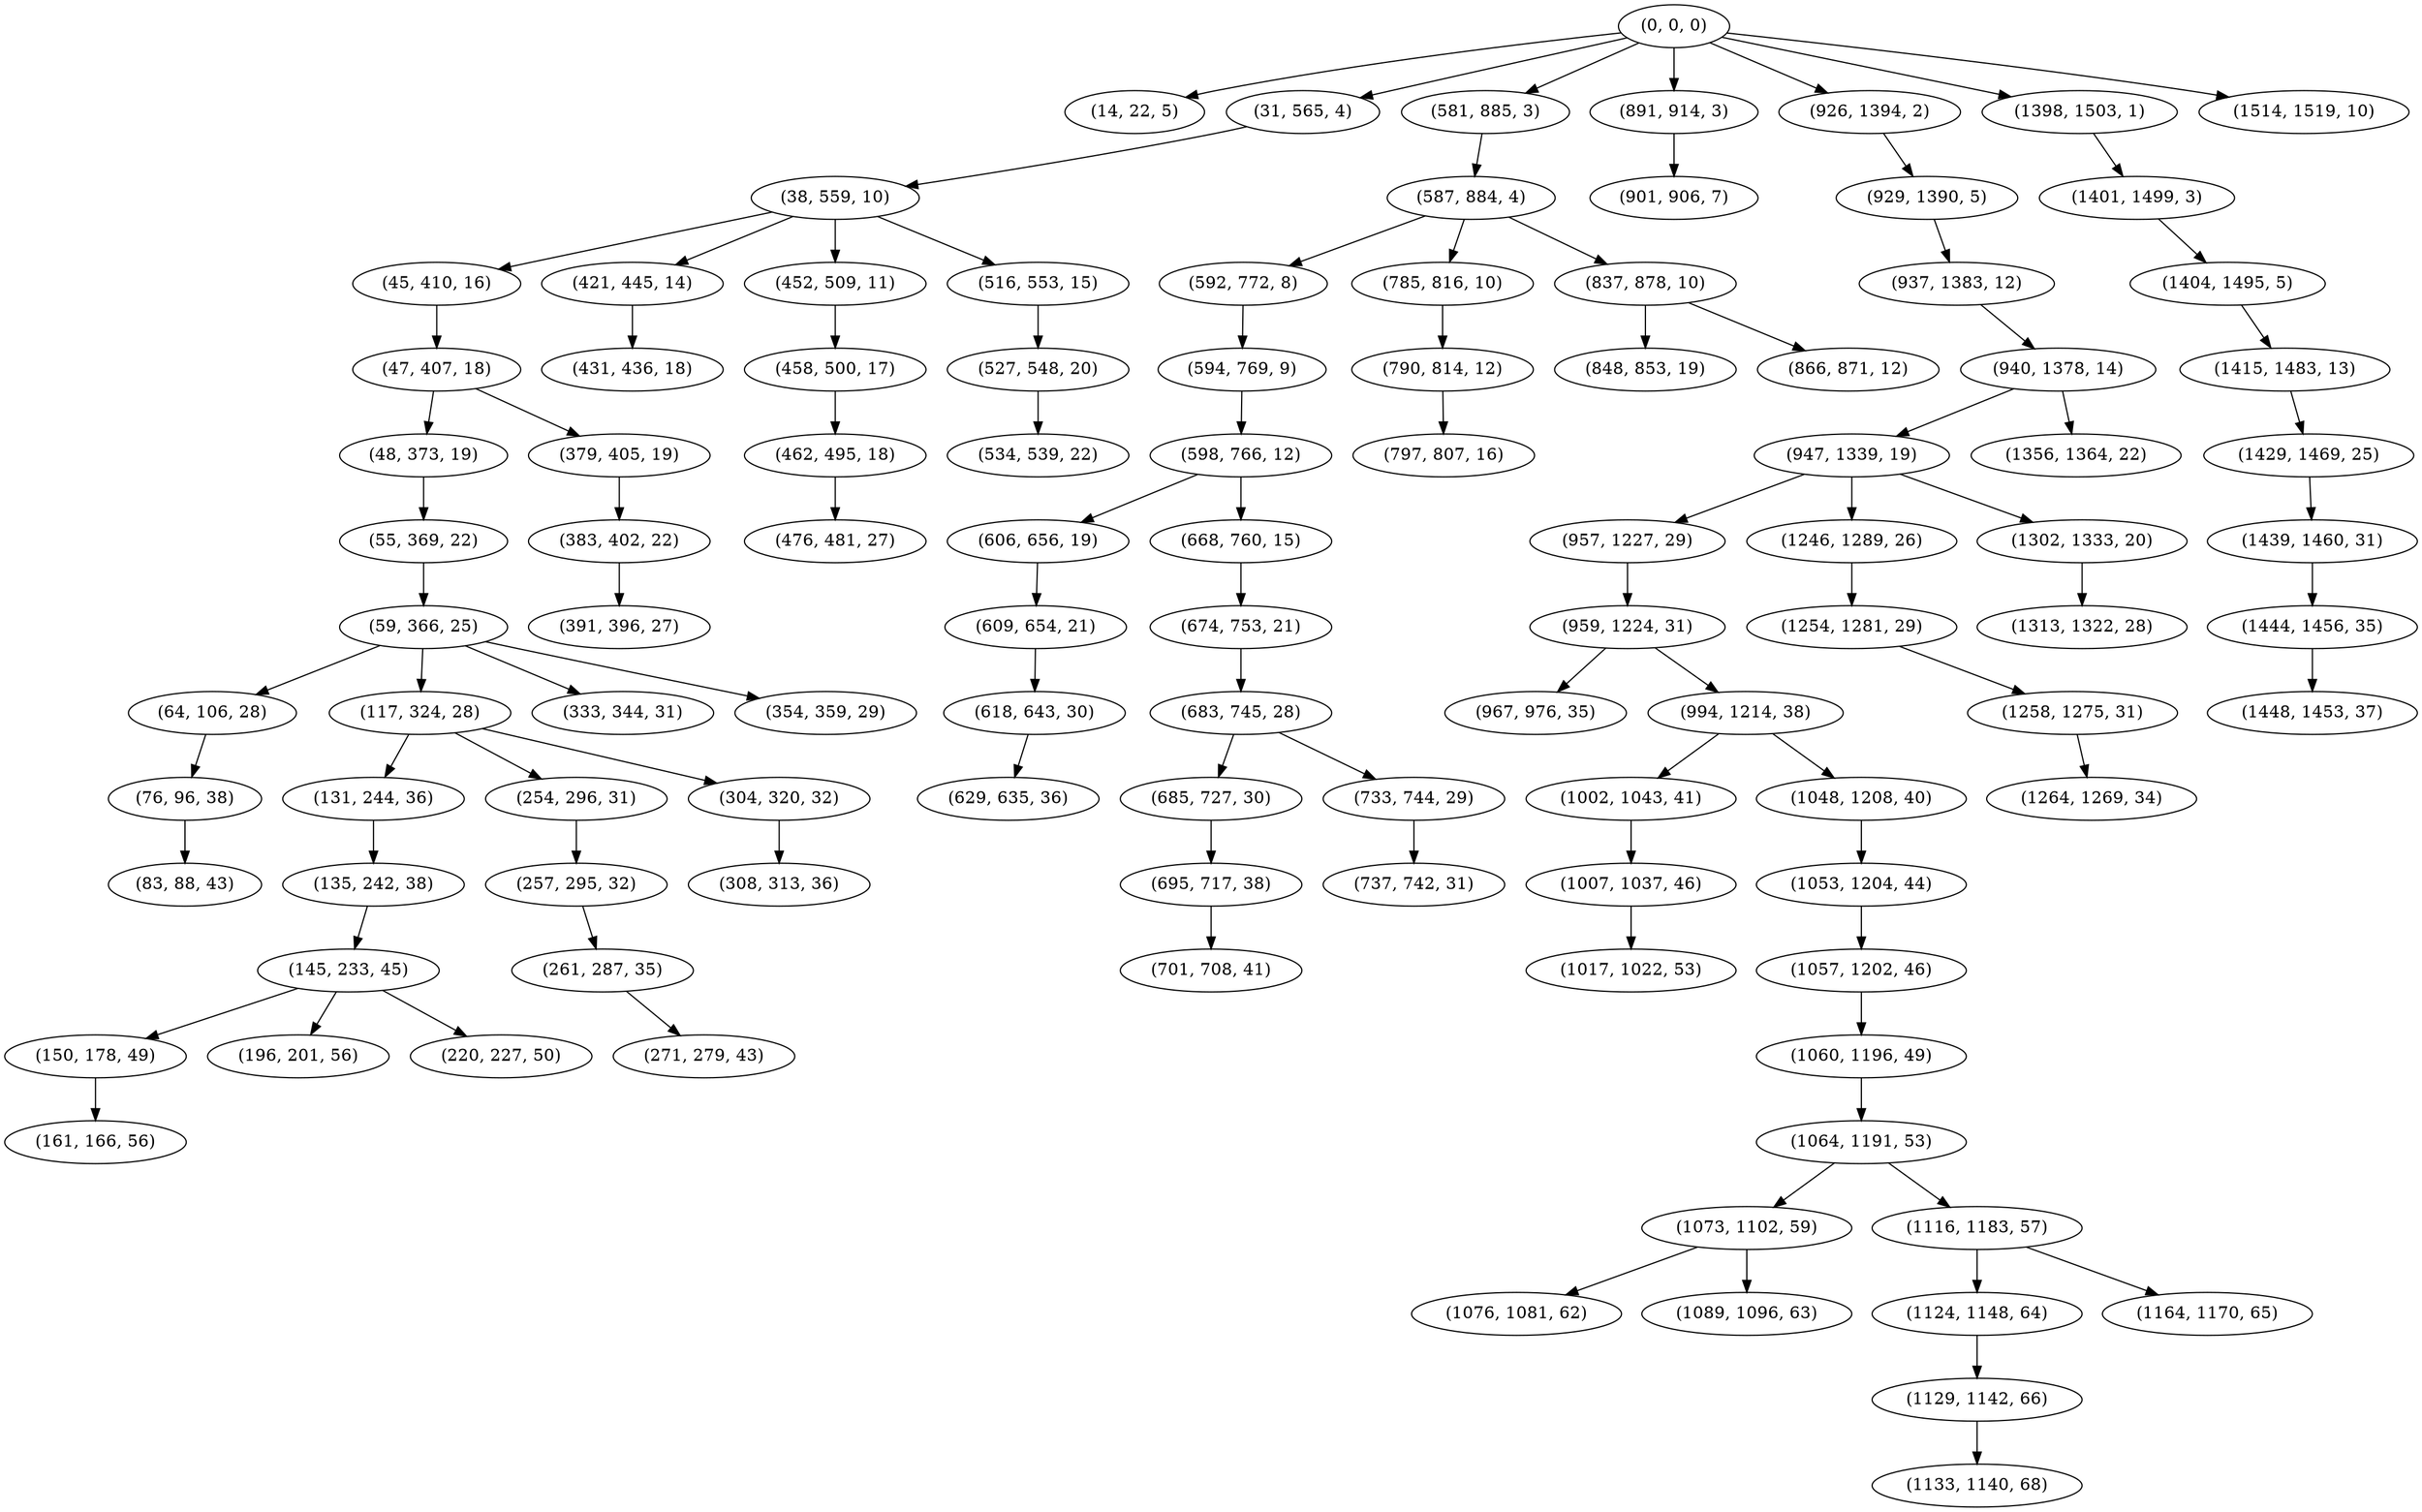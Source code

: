 digraph tree {
    "(0, 0, 0)";
    "(14, 22, 5)";
    "(31, 565, 4)";
    "(38, 559, 10)";
    "(45, 410, 16)";
    "(47, 407, 18)";
    "(48, 373, 19)";
    "(55, 369, 22)";
    "(59, 366, 25)";
    "(64, 106, 28)";
    "(76, 96, 38)";
    "(83, 88, 43)";
    "(117, 324, 28)";
    "(131, 244, 36)";
    "(135, 242, 38)";
    "(145, 233, 45)";
    "(150, 178, 49)";
    "(161, 166, 56)";
    "(196, 201, 56)";
    "(220, 227, 50)";
    "(254, 296, 31)";
    "(257, 295, 32)";
    "(261, 287, 35)";
    "(271, 279, 43)";
    "(304, 320, 32)";
    "(308, 313, 36)";
    "(333, 344, 31)";
    "(354, 359, 29)";
    "(379, 405, 19)";
    "(383, 402, 22)";
    "(391, 396, 27)";
    "(421, 445, 14)";
    "(431, 436, 18)";
    "(452, 509, 11)";
    "(458, 500, 17)";
    "(462, 495, 18)";
    "(476, 481, 27)";
    "(516, 553, 15)";
    "(527, 548, 20)";
    "(534, 539, 22)";
    "(581, 885, 3)";
    "(587, 884, 4)";
    "(592, 772, 8)";
    "(594, 769, 9)";
    "(598, 766, 12)";
    "(606, 656, 19)";
    "(609, 654, 21)";
    "(618, 643, 30)";
    "(629, 635, 36)";
    "(668, 760, 15)";
    "(674, 753, 21)";
    "(683, 745, 28)";
    "(685, 727, 30)";
    "(695, 717, 38)";
    "(701, 708, 41)";
    "(733, 744, 29)";
    "(737, 742, 31)";
    "(785, 816, 10)";
    "(790, 814, 12)";
    "(797, 807, 16)";
    "(837, 878, 10)";
    "(848, 853, 19)";
    "(866, 871, 12)";
    "(891, 914, 3)";
    "(901, 906, 7)";
    "(926, 1394, 2)";
    "(929, 1390, 5)";
    "(937, 1383, 12)";
    "(940, 1378, 14)";
    "(947, 1339, 19)";
    "(957, 1227, 29)";
    "(959, 1224, 31)";
    "(967, 976, 35)";
    "(994, 1214, 38)";
    "(1002, 1043, 41)";
    "(1007, 1037, 46)";
    "(1017, 1022, 53)";
    "(1048, 1208, 40)";
    "(1053, 1204, 44)";
    "(1057, 1202, 46)";
    "(1060, 1196, 49)";
    "(1064, 1191, 53)";
    "(1073, 1102, 59)";
    "(1076, 1081, 62)";
    "(1089, 1096, 63)";
    "(1116, 1183, 57)";
    "(1124, 1148, 64)";
    "(1129, 1142, 66)";
    "(1133, 1140, 68)";
    "(1164, 1170, 65)";
    "(1246, 1289, 26)";
    "(1254, 1281, 29)";
    "(1258, 1275, 31)";
    "(1264, 1269, 34)";
    "(1302, 1333, 20)";
    "(1313, 1322, 28)";
    "(1356, 1364, 22)";
    "(1398, 1503, 1)";
    "(1401, 1499, 3)";
    "(1404, 1495, 5)";
    "(1415, 1483, 13)";
    "(1429, 1469, 25)";
    "(1439, 1460, 31)";
    "(1444, 1456, 35)";
    "(1448, 1453, 37)";
    "(1514, 1519, 10)";
    "(0, 0, 0)" -> "(14, 22, 5)";
    "(0, 0, 0)" -> "(31, 565, 4)";
    "(0, 0, 0)" -> "(581, 885, 3)";
    "(0, 0, 0)" -> "(891, 914, 3)";
    "(0, 0, 0)" -> "(926, 1394, 2)";
    "(0, 0, 0)" -> "(1398, 1503, 1)";
    "(0, 0, 0)" -> "(1514, 1519, 10)";
    "(31, 565, 4)" -> "(38, 559, 10)";
    "(38, 559, 10)" -> "(45, 410, 16)";
    "(38, 559, 10)" -> "(421, 445, 14)";
    "(38, 559, 10)" -> "(452, 509, 11)";
    "(38, 559, 10)" -> "(516, 553, 15)";
    "(45, 410, 16)" -> "(47, 407, 18)";
    "(47, 407, 18)" -> "(48, 373, 19)";
    "(47, 407, 18)" -> "(379, 405, 19)";
    "(48, 373, 19)" -> "(55, 369, 22)";
    "(55, 369, 22)" -> "(59, 366, 25)";
    "(59, 366, 25)" -> "(64, 106, 28)";
    "(59, 366, 25)" -> "(117, 324, 28)";
    "(59, 366, 25)" -> "(333, 344, 31)";
    "(59, 366, 25)" -> "(354, 359, 29)";
    "(64, 106, 28)" -> "(76, 96, 38)";
    "(76, 96, 38)" -> "(83, 88, 43)";
    "(117, 324, 28)" -> "(131, 244, 36)";
    "(117, 324, 28)" -> "(254, 296, 31)";
    "(117, 324, 28)" -> "(304, 320, 32)";
    "(131, 244, 36)" -> "(135, 242, 38)";
    "(135, 242, 38)" -> "(145, 233, 45)";
    "(145, 233, 45)" -> "(150, 178, 49)";
    "(145, 233, 45)" -> "(196, 201, 56)";
    "(145, 233, 45)" -> "(220, 227, 50)";
    "(150, 178, 49)" -> "(161, 166, 56)";
    "(254, 296, 31)" -> "(257, 295, 32)";
    "(257, 295, 32)" -> "(261, 287, 35)";
    "(261, 287, 35)" -> "(271, 279, 43)";
    "(304, 320, 32)" -> "(308, 313, 36)";
    "(379, 405, 19)" -> "(383, 402, 22)";
    "(383, 402, 22)" -> "(391, 396, 27)";
    "(421, 445, 14)" -> "(431, 436, 18)";
    "(452, 509, 11)" -> "(458, 500, 17)";
    "(458, 500, 17)" -> "(462, 495, 18)";
    "(462, 495, 18)" -> "(476, 481, 27)";
    "(516, 553, 15)" -> "(527, 548, 20)";
    "(527, 548, 20)" -> "(534, 539, 22)";
    "(581, 885, 3)" -> "(587, 884, 4)";
    "(587, 884, 4)" -> "(592, 772, 8)";
    "(587, 884, 4)" -> "(785, 816, 10)";
    "(587, 884, 4)" -> "(837, 878, 10)";
    "(592, 772, 8)" -> "(594, 769, 9)";
    "(594, 769, 9)" -> "(598, 766, 12)";
    "(598, 766, 12)" -> "(606, 656, 19)";
    "(598, 766, 12)" -> "(668, 760, 15)";
    "(606, 656, 19)" -> "(609, 654, 21)";
    "(609, 654, 21)" -> "(618, 643, 30)";
    "(618, 643, 30)" -> "(629, 635, 36)";
    "(668, 760, 15)" -> "(674, 753, 21)";
    "(674, 753, 21)" -> "(683, 745, 28)";
    "(683, 745, 28)" -> "(685, 727, 30)";
    "(683, 745, 28)" -> "(733, 744, 29)";
    "(685, 727, 30)" -> "(695, 717, 38)";
    "(695, 717, 38)" -> "(701, 708, 41)";
    "(733, 744, 29)" -> "(737, 742, 31)";
    "(785, 816, 10)" -> "(790, 814, 12)";
    "(790, 814, 12)" -> "(797, 807, 16)";
    "(837, 878, 10)" -> "(848, 853, 19)";
    "(837, 878, 10)" -> "(866, 871, 12)";
    "(891, 914, 3)" -> "(901, 906, 7)";
    "(926, 1394, 2)" -> "(929, 1390, 5)";
    "(929, 1390, 5)" -> "(937, 1383, 12)";
    "(937, 1383, 12)" -> "(940, 1378, 14)";
    "(940, 1378, 14)" -> "(947, 1339, 19)";
    "(940, 1378, 14)" -> "(1356, 1364, 22)";
    "(947, 1339, 19)" -> "(957, 1227, 29)";
    "(947, 1339, 19)" -> "(1246, 1289, 26)";
    "(947, 1339, 19)" -> "(1302, 1333, 20)";
    "(957, 1227, 29)" -> "(959, 1224, 31)";
    "(959, 1224, 31)" -> "(967, 976, 35)";
    "(959, 1224, 31)" -> "(994, 1214, 38)";
    "(994, 1214, 38)" -> "(1002, 1043, 41)";
    "(994, 1214, 38)" -> "(1048, 1208, 40)";
    "(1002, 1043, 41)" -> "(1007, 1037, 46)";
    "(1007, 1037, 46)" -> "(1017, 1022, 53)";
    "(1048, 1208, 40)" -> "(1053, 1204, 44)";
    "(1053, 1204, 44)" -> "(1057, 1202, 46)";
    "(1057, 1202, 46)" -> "(1060, 1196, 49)";
    "(1060, 1196, 49)" -> "(1064, 1191, 53)";
    "(1064, 1191, 53)" -> "(1073, 1102, 59)";
    "(1064, 1191, 53)" -> "(1116, 1183, 57)";
    "(1073, 1102, 59)" -> "(1076, 1081, 62)";
    "(1073, 1102, 59)" -> "(1089, 1096, 63)";
    "(1116, 1183, 57)" -> "(1124, 1148, 64)";
    "(1116, 1183, 57)" -> "(1164, 1170, 65)";
    "(1124, 1148, 64)" -> "(1129, 1142, 66)";
    "(1129, 1142, 66)" -> "(1133, 1140, 68)";
    "(1246, 1289, 26)" -> "(1254, 1281, 29)";
    "(1254, 1281, 29)" -> "(1258, 1275, 31)";
    "(1258, 1275, 31)" -> "(1264, 1269, 34)";
    "(1302, 1333, 20)" -> "(1313, 1322, 28)";
    "(1398, 1503, 1)" -> "(1401, 1499, 3)";
    "(1401, 1499, 3)" -> "(1404, 1495, 5)";
    "(1404, 1495, 5)" -> "(1415, 1483, 13)";
    "(1415, 1483, 13)" -> "(1429, 1469, 25)";
    "(1429, 1469, 25)" -> "(1439, 1460, 31)";
    "(1439, 1460, 31)" -> "(1444, 1456, 35)";
    "(1444, 1456, 35)" -> "(1448, 1453, 37)";
}
